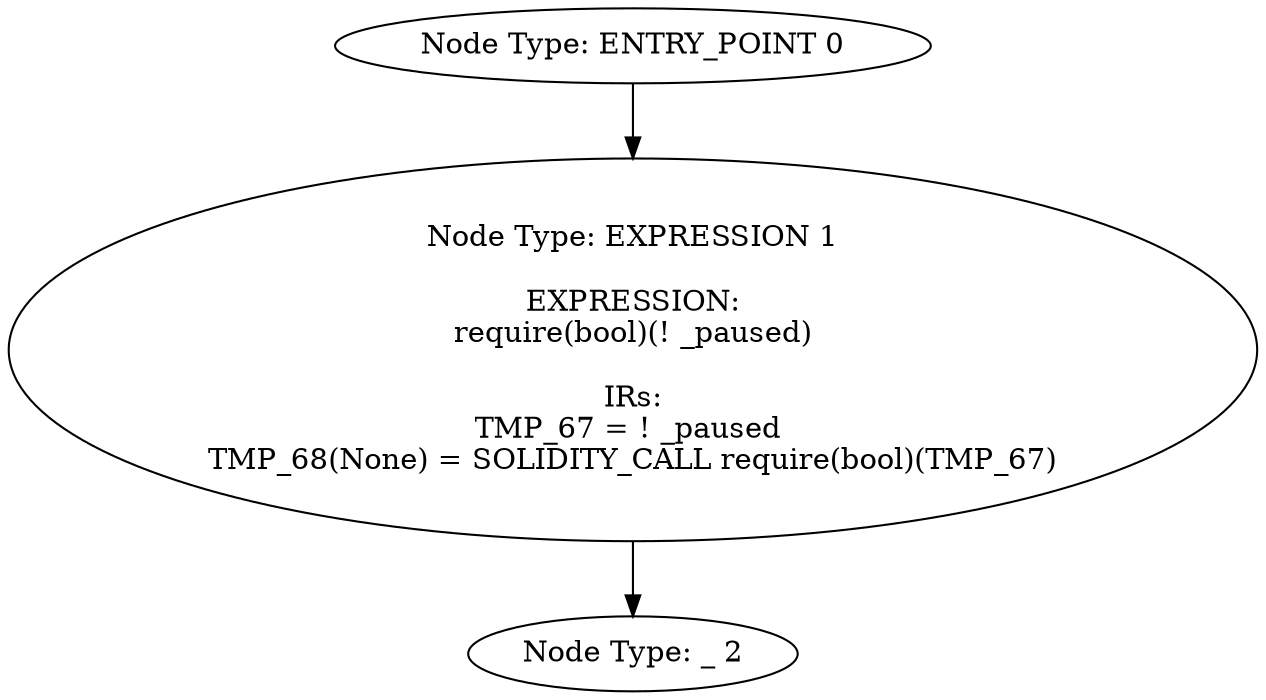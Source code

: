 digraph{
0[label="Node Type: ENTRY_POINT 0
"];
0->1;
1[label="Node Type: EXPRESSION 1

EXPRESSION:
require(bool)(! _paused)

IRs:
TMP_67 = ! _paused 
TMP_68(None) = SOLIDITY_CALL require(bool)(TMP_67)"];
1->2;
2[label="Node Type: _ 2
"];
}
